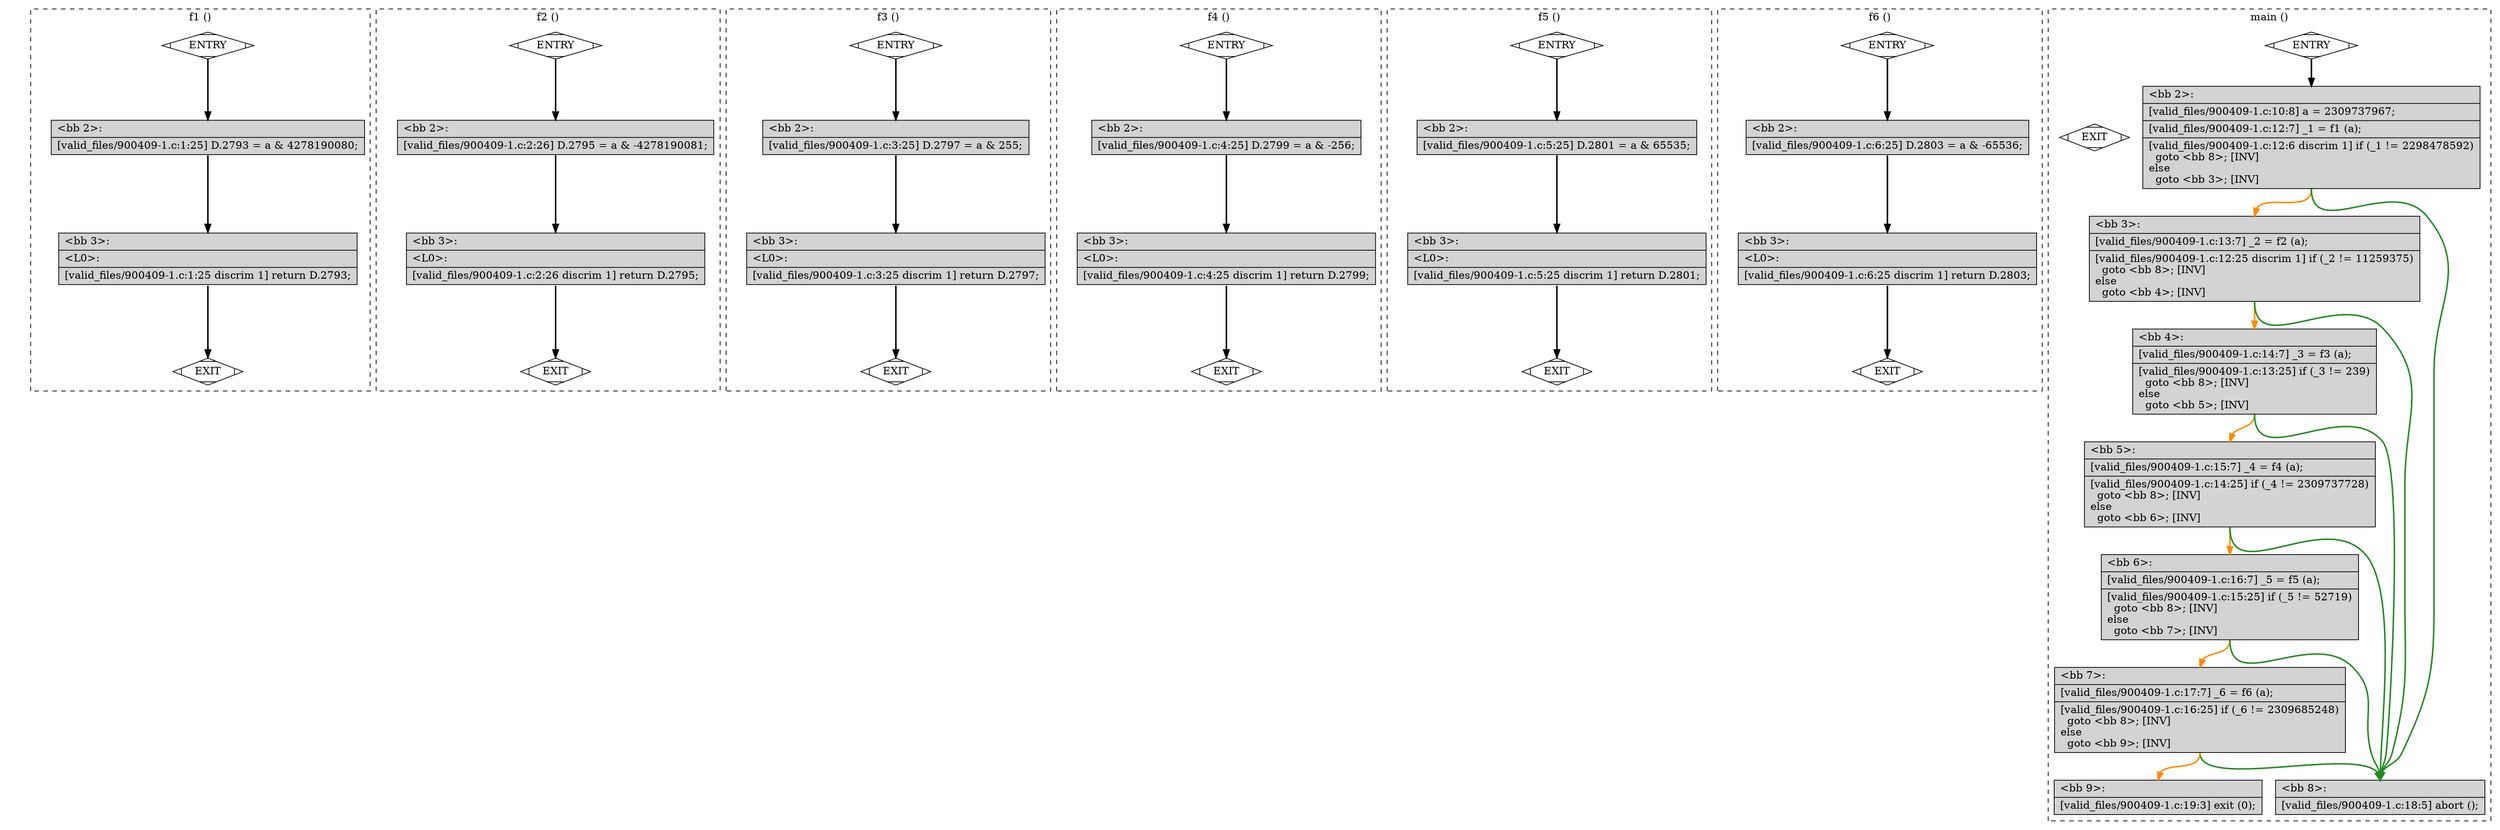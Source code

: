 digraph "a-900409-1.c.015t.cfg" {
overlap=false;
subgraph "cluster_f1" {
	style="dashed";
	color="black";
	label="f1 ()";
	fn_0_basic_block_0 [shape=Mdiamond,style=filled,fillcolor=white,label="ENTRY"];

	fn_0_basic_block_1 [shape=Mdiamond,style=filled,fillcolor=white,label="EXIT"];

	fn_0_basic_block_2 [shape=record,style=filled,fillcolor=lightgrey,label="{\<bb\ 2\>:\l\
|[valid_files/900409-1.c:1:25]\ D.2793\ =\ a\ &\ 4278190080;\l\
}"];

	fn_0_basic_block_3 [shape=record,style=filled,fillcolor=lightgrey,label="{\<bb\ 3\>:\l\
|\<L0\>:\l\
|[valid_files/900409-1.c:1:25\ discrim\ 1]\ return\ D.2793;\l\
}"];

	fn_0_basic_block_0:s -> fn_0_basic_block_2:n [style="solid,bold",color=black,weight=100,constraint=true];
	fn_0_basic_block_2:s -> fn_0_basic_block_3:n [style="solid,bold",color=black,weight=100,constraint=true];
	fn_0_basic_block_3:s -> fn_0_basic_block_1:n [style="solid,bold",color=black,weight=10,constraint=true];
	fn_0_basic_block_0:s -> fn_0_basic_block_1:n [style="invis",constraint=true];
}
subgraph "cluster_f2" {
	style="dashed";
	color="black";
	label="f2 ()";
	fn_1_basic_block_0 [shape=Mdiamond,style=filled,fillcolor=white,label="ENTRY"];

	fn_1_basic_block_1 [shape=Mdiamond,style=filled,fillcolor=white,label="EXIT"];

	fn_1_basic_block_2 [shape=record,style=filled,fillcolor=lightgrey,label="{\<bb\ 2\>:\l\
|[valid_files/900409-1.c:2:26]\ D.2795\ =\ a\ &\ -4278190081;\l\
}"];

	fn_1_basic_block_3 [shape=record,style=filled,fillcolor=lightgrey,label="{\<bb\ 3\>:\l\
|\<L0\>:\l\
|[valid_files/900409-1.c:2:26\ discrim\ 1]\ return\ D.2795;\l\
}"];

	fn_1_basic_block_0:s -> fn_1_basic_block_2:n [style="solid,bold",color=black,weight=100,constraint=true];
	fn_1_basic_block_2:s -> fn_1_basic_block_3:n [style="solid,bold",color=black,weight=100,constraint=true];
	fn_1_basic_block_3:s -> fn_1_basic_block_1:n [style="solid,bold",color=black,weight=10,constraint=true];
	fn_1_basic_block_0:s -> fn_1_basic_block_1:n [style="invis",constraint=true];
}
subgraph "cluster_f3" {
	style="dashed";
	color="black";
	label="f3 ()";
	fn_2_basic_block_0 [shape=Mdiamond,style=filled,fillcolor=white,label="ENTRY"];

	fn_2_basic_block_1 [shape=Mdiamond,style=filled,fillcolor=white,label="EXIT"];

	fn_2_basic_block_2 [shape=record,style=filled,fillcolor=lightgrey,label="{\<bb\ 2\>:\l\
|[valid_files/900409-1.c:3:25]\ D.2797\ =\ a\ &\ 255;\l\
}"];

	fn_2_basic_block_3 [shape=record,style=filled,fillcolor=lightgrey,label="{\<bb\ 3\>:\l\
|\<L0\>:\l\
|[valid_files/900409-1.c:3:25\ discrim\ 1]\ return\ D.2797;\l\
}"];

	fn_2_basic_block_0:s -> fn_2_basic_block_2:n [style="solid,bold",color=black,weight=100,constraint=true];
	fn_2_basic_block_2:s -> fn_2_basic_block_3:n [style="solid,bold",color=black,weight=100,constraint=true];
	fn_2_basic_block_3:s -> fn_2_basic_block_1:n [style="solid,bold",color=black,weight=10,constraint=true];
	fn_2_basic_block_0:s -> fn_2_basic_block_1:n [style="invis",constraint=true];
}
subgraph "cluster_f4" {
	style="dashed";
	color="black";
	label="f4 ()";
	fn_3_basic_block_0 [shape=Mdiamond,style=filled,fillcolor=white,label="ENTRY"];

	fn_3_basic_block_1 [shape=Mdiamond,style=filled,fillcolor=white,label="EXIT"];

	fn_3_basic_block_2 [shape=record,style=filled,fillcolor=lightgrey,label="{\<bb\ 2\>:\l\
|[valid_files/900409-1.c:4:25]\ D.2799\ =\ a\ &\ -256;\l\
}"];

	fn_3_basic_block_3 [shape=record,style=filled,fillcolor=lightgrey,label="{\<bb\ 3\>:\l\
|\<L0\>:\l\
|[valid_files/900409-1.c:4:25\ discrim\ 1]\ return\ D.2799;\l\
}"];

	fn_3_basic_block_0:s -> fn_3_basic_block_2:n [style="solid,bold",color=black,weight=100,constraint=true];
	fn_3_basic_block_2:s -> fn_3_basic_block_3:n [style="solid,bold",color=black,weight=100,constraint=true];
	fn_3_basic_block_3:s -> fn_3_basic_block_1:n [style="solid,bold",color=black,weight=10,constraint=true];
	fn_3_basic_block_0:s -> fn_3_basic_block_1:n [style="invis",constraint=true];
}
subgraph "cluster_f5" {
	style="dashed";
	color="black";
	label="f5 ()";
	fn_4_basic_block_0 [shape=Mdiamond,style=filled,fillcolor=white,label="ENTRY"];

	fn_4_basic_block_1 [shape=Mdiamond,style=filled,fillcolor=white,label="EXIT"];

	fn_4_basic_block_2 [shape=record,style=filled,fillcolor=lightgrey,label="{\<bb\ 2\>:\l\
|[valid_files/900409-1.c:5:25]\ D.2801\ =\ a\ &\ 65535;\l\
}"];

	fn_4_basic_block_3 [shape=record,style=filled,fillcolor=lightgrey,label="{\<bb\ 3\>:\l\
|\<L0\>:\l\
|[valid_files/900409-1.c:5:25\ discrim\ 1]\ return\ D.2801;\l\
}"];

	fn_4_basic_block_0:s -> fn_4_basic_block_2:n [style="solid,bold",color=black,weight=100,constraint=true];
	fn_4_basic_block_2:s -> fn_4_basic_block_3:n [style="solid,bold",color=black,weight=100,constraint=true];
	fn_4_basic_block_3:s -> fn_4_basic_block_1:n [style="solid,bold",color=black,weight=10,constraint=true];
	fn_4_basic_block_0:s -> fn_4_basic_block_1:n [style="invis",constraint=true];
}
subgraph "cluster_f6" {
	style="dashed";
	color="black";
	label="f6 ()";
	fn_5_basic_block_0 [shape=Mdiamond,style=filled,fillcolor=white,label="ENTRY"];

	fn_5_basic_block_1 [shape=Mdiamond,style=filled,fillcolor=white,label="EXIT"];

	fn_5_basic_block_2 [shape=record,style=filled,fillcolor=lightgrey,label="{\<bb\ 2\>:\l\
|[valid_files/900409-1.c:6:25]\ D.2803\ =\ a\ &\ -65536;\l\
}"];

	fn_5_basic_block_3 [shape=record,style=filled,fillcolor=lightgrey,label="{\<bb\ 3\>:\l\
|\<L0\>:\l\
|[valid_files/900409-1.c:6:25\ discrim\ 1]\ return\ D.2803;\l\
}"];

	fn_5_basic_block_0:s -> fn_5_basic_block_2:n [style="solid,bold",color=black,weight=100,constraint=true];
	fn_5_basic_block_2:s -> fn_5_basic_block_3:n [style="solid,bold",color=black,weight=100,constraint=true];
	fn_5_basic_block_3:s -> fn_5_basic_block_1:n [style="solid,bold",color=black,weight=10,constraint=true];
	fn_5_basic_block_0:s -> fn_5_basic_block_1:n [style="invis",constraint=true];
}
subgraph "cluster_main" {
	style="dashed";
	color="black";
	label="main ()";
	fn_6_basic_block_0 [shape=Mdiamond,style=filled,fillcolor=white,label="ENTRY"];

	fn_6_basic_block_1 [shape=Mdiamond,style=filled,fillcolor=white,label="EXIT"];

	fn_6_basic_block_2 [shape=record,style=filled,fillcolor=lightgrey,label="{\<bb\ 2\>:\l\
|[valid_files/900409-1.c:10:8]\ a\ =\ 2309737967;\l\
|[valid_files/900409-1.c:12:7]\ _1\ =\ f1\ (a);\l\
|[valid_files/900409-1.c:12:6\ discrim\ 1]\ if\ (_1\ !=\ 2298478592)\l\
\ \ goto\ \<bb\ 8\>;\ [INV]\l\
else\l\
\ \ goto\ \<bb\ 3\>;\ [INV]\l\
}"];

	fn_6_basic_block_3 [shape=record,style=filled,fillcolor=lightgrey,label="{\<bb\ 3\>:\l\
|[valid_files/900409-1.c:13:7]\ _2\ =\ f2\ (a);\l\
|[valid_files/900409-1.c:12:25\ discrim\ 1]\ if\ (_2\ !=\ 11259375)\l\
\ \ goto\ \<bb\ 8\>;\ [INV]\l\
else\l\
\ \ goto\ \<bb\ 4\>;\ [INV]\l\
}"];

	fn_6_basic_block_4 [shape=record,style=filled,fillcolor=lightgrey,label="{\<bb\ 4\>:\l\
|[valid_files/900409-1.c:14:7]\ _3\ =\ f3\ (a);\l\
|[valid_files/900409-1.c:13:25]\ if\ (_3\ !=\ 239)\l\
\ \ goto\ \<bb\ 8\>;\ [INV]\l\
else\l\
\ \ goto\ \<bb\ 5\>;\ [INV]\l\
}"];

	fn_6_basic_block_5 [shape=record,style=filled,fillcolor=lightgrey,label="{\<bb\ 5\>:\l\
|[valid_files/900409-1.c:15:7]\ _4\ =\ f4\ (a);\l\
|[valid_files/900409-1.c:14:25]\ if\ (_4\ !=\ 2309737728)\l\
\ \ goto\ \<bb\ 8\>;\ [INV]\l\
else\l\
\ \ goto\ \<bb\ 6\>;\ [INV]\l\
}"];

	fn_6_basic_block_6 [shape=record,style=filled,fillcolor=lightgrey,label="{\<bb\ 6\>:\l\
|[valid_files/900409-1.c:16:7]\ _5\ =\ f5\ (a);\l\
|[valid_files/900409-1.c:15:25]\ if\ (_5\ !=\ 52719)\l\
\ \ goto\ \<bb\ 8\>;\ [INV]\l\
else\l\
\ \ goto\ \<bb\ 7\>;\ [INV]\l\
}"];

	fn_6_basic_block_7 [shape=record,style=filled,fillcolor=lightgrey,label="{\<bb\ 7\>:\l\
|[valid_files/900409-1.c:17:7]\ _6\ =\ f6\ (a);\l\
|[valid_files/900409-1.c:16:25]\ if\ (_6\ !=\ 2309685248)\l\
\ \ goto\ \<bb\ 8\>;\ [INV]\l\
else\l\
\ \ goto\ \<bb\ 9\>;\ [INV]\l\
}"];

	fn_6_basic_block_8 [shape=record,style=filled,fillcolor=lightgrey,label="{\<bb\ 8\>:\l\
|[valid_files/900409-1.c:18:5]\ abort\ ();\l\
}"];

	fn_6_basic_block_9 [shape=record,style=filled,fillcolor=lightgrey,label="{\<bb\ 9\>:\l\
|[valid_files/900409-1.c:19:3]\ exit\ (0);\l\
}"];

	fn_6_basic_block_0:s -> fn_6_basic_block_2:n [style="solid,bold",color=black,weight=100,constraint=true];
	fn_6_basic_block_2:s -> fn_6_basic_block_8:n [style="solid,bold",color=forestgreen,weight=10,constraint=true];
	fn_6_basic_block_2:s -> fn_6_basic_block_3:n [style="solid,bold",color=darkorange,weight=10,constraint=true];
	fn_6_basic_block_3:s -> fn_6_basic_block_8:n [style="solid,bold",color=forestgreen,weight=10,constraint=true];
	fn_6_basic_block_3:s -> fn_6_basic_block_4:n [style="solid,bold",color=darkorange,weight=10,constraint=true];
	fn_6_basic_block_4:s -> fn_6_basic_block_8:n [style="solid,bold",color=forestgreen,weight=10,constraint=true];
	fn_6_basic_block_4:s -> fn_6_basic_block_5:n [style="solid,bold",color=darkorange,weight=10,constraint=true];
	fn_6_basic_block_5:s -> fn_6_basic_block_8:n [style="solid,bold",color=forestgreen,weight=10,constraint=true];
	fn_6_basic_block_5:s -> fn_6_basic_block_6:n [style="solid,bold",color=darkorange,weight=10,constraint=true];
	fn_6_basic_block_6:s -> fn_6_basic_block_8:n [style="solid,bold",color=forestgreen,weight=10,constraint=true];
	fn_6_basic_block_6:s -> fn_6_basic_block_7:n [style="solid,bold",color=darkorange,weight=10,constraint=true];
	fn_6_basic_block_7:s -> fn_6_basic_block_8:n [style="solid,bold",color=forestgreen,weight=10,constraint=true];
	fn_6_basic_block_7:s -> fn_6_basic_block_9:n [style="solid,bold",color=darkorange,weight=10,constraint=true];
	fn_6_basic_block_0:s -> fn_6_basic_block_1:n [style="invis",constraint=true];
}
}

